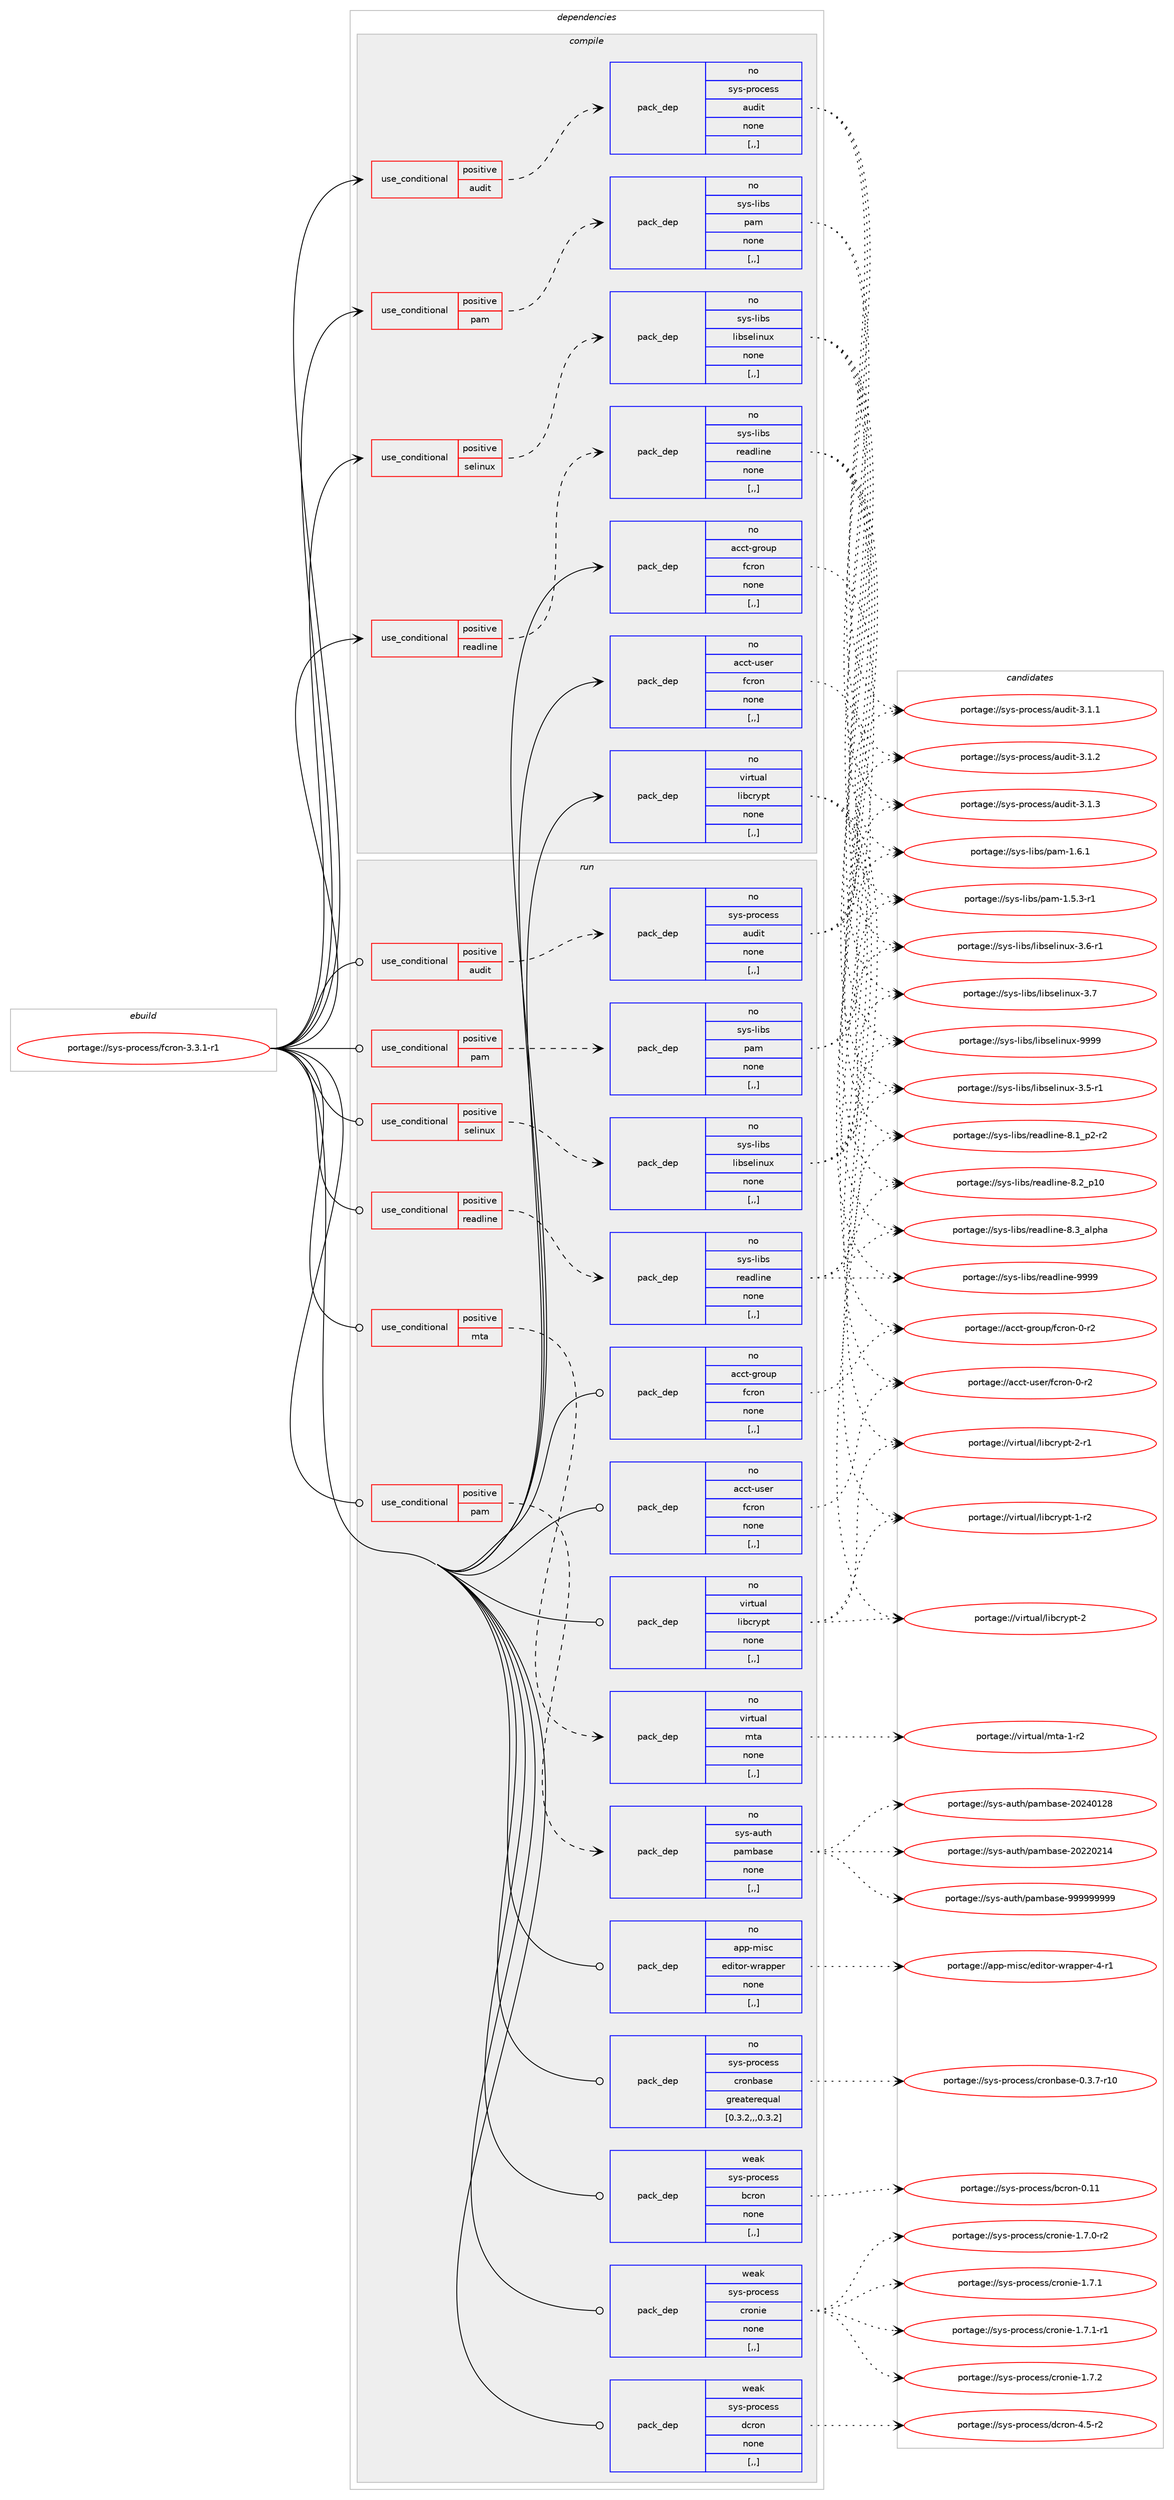 digraph prolog {

# *************
# Graph options
# *************

newrank=true;
concentrate=true;
compound=true;
graph [rankdir=LR,fontname=Helvetica,fontsize=10,ranksep=1.5];#, ranksep=2.5, nodesep=0.2];
edge  [arrowhead=vee];
node  [fontname=Helvetica,fontsize=10];

# **********
# The ebuild
# **********

subgraph cluster_leftcol {
color=gray;
rank=same;
label=<<i>ebuild</i>>;
id [label="portage://sys-process/fcron-3.3.1-r1", color=red, width=4, href="../sys-process/fcron-3.3.1-r1.svg"];
}

# ****************
# The dependencies
# ****************

subgraph cluster_midcol {
color=gray;
label=<<i>dependencies</i>>;
subgraph cluster_compile {
fillcolor="#eeeeee";
style=filled;
label=<<i>compile</i>>;
subgraph cond115673 {
dependency433498 [label=<<TABLE BORDER="0" CELLBORDER="1" CELLSPACING="0" CELLPADDING="4"><TR><TD ROWSPAN="3" CELLPADDING="10">use_conditional</TD></TR><TR><TD>positive</TD></TR><TR><TD>audit</TD></TR></TABLE>>, shape=none, color=red];
subgraph pack314890 {
dependency433499 [label=<<TABLE BORDER="0" CELLBORDER="1" CELLSPACING="0" CELLPADDING="4" WIDTH="220"><TR><TD ROWSPAN="6" CELLPADDING="30">pack_dep</TD></TR><TR><TD WIDTH="110">no</TD></TR><TR><TD>sys-process</TD></TR><TR><TD>audit</TD></TR><TR><TD>none</TD></TR><TR><TD>[,,]</TD></TR></TABLE>>, shape=none, color=blue];
}
dependency433498:e -> dependency433499:w [weight=20,style="dashed",arrowhead="vee"];
}
id:e -> dependency433498:w [weight=20,style="solid",arrowhead="vee"];
subgraph cond115674 {
dependency433500 [label=<<TABLE BORDER="0" CELLBORDER="1" CELLSPACING="0" CELLPADDING="4"><TR><TD ROWSPAN="3" CELLPADDING="10">use_conditional</TD></TR><TR><TD>positive</TD></TR><TR><TD>pam</TD></TR></TABLE>>, shape=none, color=red];
subgraph pack314891 {
dependency433501 [label=<<TABLE BORDER="0" CELLBORDER="1" CELLSPACING="0" CELLPADDING="4" WIDTH="220"><TR><TD ROWSPAN="6" CELLPADDING="30">pack_dep</TD></TR><TR><TD WIDTH="110">no</TD></TR><TR><TD>sys-libs</TD></TR><TR><TD>pam</TD></TR><TR><TD>none</TD></TR><TR><TD>[,,]</TD></TR></TABLE>>, shape=none, color=blue];
}
dependency433500:e -> dependency433501:w [weight=20,style="dashed",arrowhead="vee"];
}
id:e -> dependency433500:w [weight=20,style="solid",arrowhead="vee"];
subgraph cond115675 {
dependency433502 [label=<<TABLE BORDER="0" CELLBORDER="1" CELLSPACING="0" CELLPADDING="4"><TR><TD ROWSPAN="3" CELLPADDING="10">use_conditional</TD></TR><TR><TD>positive</TD></TR><TR><TD>readline</TD></TR></TABLE>>, shape=none, color=red];
subgraph pack314892 {
dependency433503 [label=<<TABLE BORDER="0" CELLBORDER="1" CELLSPACING="0" CELLPADDING="4" WIDTH="220"><TR><TD ROWSPAN="6" CELLPADDING="30">pack_dep</TD></TR><TR><TD WIDTH="110">no</TD></TR><TR><TD>sys-libs</TD></TR><TR><TD>readline</TD></TR><TR><TD>none</TD></TR><TR><TD>[,,]</TD></TR></TABLE>>, shape=none, color=blue];
}
dependency433502:e -> dependency433503:w [weight=20,style="dashed",arrowhead="vee"];
}
id:e -> dependency433502:w [weight=20,style="solid",arrowhead="vee"];
subgraph cond115676 {
dependency433504 [label=<<TABLE BORDER="0" CELLBORDER="1" CELLSPACING="0" CELLPADDING="4"><TR><TD ROWSPAN="3" CELLPADDING="10">use_conditional</TD></TR><TR><TD>positive</TD></TR><TR><TD>selinux</TD></TR></TABLE>>, shape=none, color=red];
subgraph pack314893 {
dependency433505 [label=<<TABLE BORDER="0" CELLBORDER="1" CELLSPACING="0" CELLPADDING="4" WIDTH="220"><TR><TD ROWSPAN="6" CELLPADDING="30">pack_dep</TD></TR><TR><TD WIDTH="110">no</TD></TR><TR><TD>sys-libs</TD></TR><TR><TD>libselinux</TD></TR><TR><TD>none</TD></TR><TR><TD>[,,]</TD></TR></TABLE>>, shape=none, color=blue];
}
dependency433504:e -> dependency433505:w [weight=20,style="dashed",arrowhead="vee"];
}
id:e -> dependency433504:w [weight=20,style="solid",arrowhead="vee"];
subgraph pack314894 {
dependency433506 [label=<<TABLE BORDER="0" CELLBORDER="1" CELLSPACING="0" CELLPADDING="4" WIDTH="220"><TR><TD ROWSPAN="6" CELLPADDING="30">pack_dep</TD></TR><TR><TD WIDTH="110">no</TD></TR><TR><TD>acct-group</TD></TR><TR><TD>fcron</TD></TR><TR><TD>none</TD></TR><TR><TD>[,,]</TD></TR></TABLE>>, shape=none, color=blue];
}
id:e -> dependency433506:w [weight=20,style="solid",arrowhead="vee"];
subgraph pack314895 {
dependency433507 [label=<<TABLE BORDER="0" CELLBORDER="1" CELLSPACING="0" CELLPADDING="4" WIDTH="220"><TR><TD ROWSPAN="6" CELLPADDING="30">pack_dep</TD></TR><TR><TD WIDTH="110">no</TD></TR><TR><TD>acct-user</TD></TR><TR><TD>fcron</TD></TR><TR><TD>none</TD></TR><TR><TD>[,,]</TD></TR></TABLE>>, shape=none, color=blue];
}
id:e -> dependency433507:w [weight=20,style="solid",arrowhead="vee"];
subgraph pack314896 {
dependency433508 [label=<<TABLE BORDER="0" CELLBORDER="1" CELLSPACING="0" CELLPADDING="4" WIDTH="220"><TR><TD ROWSPAN="6" CELLPADDING="30">pack_dep</TD></TR><TR><TD WIDTH="110">no</TD></TR><TR><TD>virtual</TD></TR><TR><TD>libcrypt</TD></TR><TR><TD>none</TD></TR><TR><TD>[,,]</TD></TR></TABLE>>, shape=none, color=blue];
}
id:e -> dependency433508:w [weight=20,style="solid",arrowhead="vee"];
}
subgraph cluster_compileandrun {
fillcolor="#eeeeee";
style=filled;
label=<<i>compile and run</i>>;
}
subgraph cluster_run {
fillcolor="#eeeeee";
style=filled;
label=<<i>run</i>>;
subgraph cond115677 {
dependency433509 [label=<<TABLE BORDER="0" CELLBORDER="1" CELLSPACING="0" CELLPADDING="4"><TR><TD ROWSPAN="3" CELLPADDING="10">use_conditional</TD></TR><TR><TD>positive</TD></TR><TR><TD>audit</TD></TR></TABLE>>, shape=none, color=red];
subgraph pack314897 {
dependency433510 [label=<<TABLE BORDER="0" CELLBORDER="1" CELLSPACING="0" CELLPADDING="4" WIDTH="220"><TR><TD ROWSPAN="6" CELLPADDING="30">pack_dep</TD></TR><TR><TD WIDTH="110">no</TD></TR><TR><TD>sys-process</TD></TR><TR><TD>audit</TD></TR><TR><TD>none</TD></TR><TR><TD>[,,]</TD></TR></TABLE>>, shape=none, color=blue];
}
dependency433509:e -> dependency433510:w [weight=20,style="dashed",arrowhead="vee"];
}
id:e -> dependency433509:w [weight=20,style="solid",arrowhead="odot"];
subgraph cond115678 {
dependency433511 [label=<<TABLE BORDER="0" CELLBORDER="1" CELLSPACING="0" CELLPADDING="4"><TR><TD ROWSPAN="3" CELLPADDING="10">use_conditional</TD></TR><TR><TD>positive</TD></TR><TR><TD>mta</TD></TR></TABLE>>, shape=none, color=red];
subgraph pack314898 {
dependency433512 [label=<<TABLE BORDER="0" CELLBORDER="1" CELLSPACING="0" CELLPADDING="4" WIDTH="220"><TR><TD ROWSPAN="6" CELLPADDING="30">pack_dep</TD></TR><TR><TD WIDTH="110">no</TD></TR><TR><TD>virtual</TD></TR><TR><TD>mta</TD></TR><TR><TD>none</TD></TR><TR><TD>[,,]</TD></TR></TABLE>>, shape=none, color=blue];
}
dependency433511:e -> dependency433512:w [weight=20,style="dashed",arrowhead="vee"];
}
id:e -> dependency433511:w [weight=20,style="solid",arrowhead="odot"];
subgraph cond115679 {
dependency433513 [label=<<TABLE BORDER="0" CELLBORDER="1" CELLSPACING="0" CELLPADDING="4"><TR><TD ROWSPAN="3" CELLPADDING="10">use_conditional</TD></TR><TR><TD>positive</TD></TR><TR><TD>pam</TD></TR></TABLE>>, shape=none, color=red];
subgraph pack314899 {
dependency433514 [label=<<TABLE BORDER="0" CELLBORDER="1" CELLSPACING="0" CELLPADDING="4" WIDTH="220"><TR><TD ROWSPAN="6" CELLPADDING="30">pack_dep</TD></TR><TR><TD WIDTH="110">no</TD></TR><TR><TD>sys-auth</TD></TR><TR><TD>pambase</TD></TR><TR><TD>none</TD></TR><TR><TD>[,,]</TD></TR></TABLE>>, shape=none, color=blue];
}
dependency433513:e -> dependency433514:w [weight=20,style="dashed",arrowhead="vee"];
}
id:e -> dependency433513:w [weight=20,style="solid",arrowhead="odot"];
subgraph cond115680 {
dependency433515 [label=<<TABLE BORDER="0" CELLBORDER="1" CELLSPACING="0" CELLPADDING="4"><TR><TD ROWSPAN="3" CELLPADDING="10">use_conditional</TD></TR><TR><TD>positive</TD></TR><TR><TD>pam</TD></TR></TABLE>>, shape=none, color=red];
subgraph pack314900 {
dependency433516 [label=<<TABLE BORDER="0" CELLBORDER="1" CELLSPACING="0" CELLPADDING="4" WIDTH="220"><TR><TD ROWSPAN="6" CELLPADDING="30">pack_dep</TD></TR><TR><TD WIDTH="110">no</TD></TR><TR><TD>sys-libs</TD></TR><TR><TD>pam</TD></TR><TR><TD>none</TD></TR><TR><TD>[,,]</TD></TR></TABLE>>, shape=none, color=blue];
}
dependency433515:e -> dependency433516:w [weight=20,style="dashed",arrowhead="vee"];
}
id:e -> dependency433515:w [weight=20,style="solid",arrowhead="odot"];
subgraph cond115681 {
dependency433517 [label=<<TABLE BORDER="0" CELLBORDER="1" CELLSPACING="0" CELLPADDING="4"><TR><TD ROWSPAN="3" CELLPADDING="10">use_conditional</TD></TR><TR><TD>positive</TD></TR><TR><TD>readline</TD></TR></TABLE>>, shape=none, color=red];
subgraph pack314901 {
dependency433518 [label=<<TABLE BORDER="0" CELLBORDER="1" CELLSPACING="0" CELLPADDING="4" WIDTH="220"><TR><TD ROWSPAN="6" CELLPADDING="30">pack_dep</TD></TR><TR><TD WIDTH="110">no</TD></TR><TR><TD>sys-libs</TD></TR><TR><TD>readline</TD></TR><TR><TD>none</TD></TR><TR><TD>[,,]</TD></TR></TABLE>>, shape=none, color=blue];
}
dependency433517:e -> dependency433518:w [weight=20,style="dashed",arrowhead="vee"];
}
id:e -> dependency433517:w [weight=20,style="solid",arrowhead="odot"];
subgraph cond115682 {
dependency433519 [label=<<TABLE BORDER="0" CELLBORDER="1" CELLSPACING="0" CELLPADDING="4"><TR><TD ROWSPAN="3" CELLPADDING="10">use_conditional</TD></TR><TR><TD>positive</TD></TR><TR><TD>selinux</TD></TR></TABLE>>, shape=none, color=red];
subgraph pack314902 {
dependency433520 [label=<<TABLE BORDER="0" CELLBORDER="1" CELLSPACING="0" CELLPADDING="4" WIDTH="220"><TR><TD ROWSPAN="6" CELLPADDING="30">pack_dep</TD></TR><TR><TD WIDTH="110">no</TD></TR><TR><TD>sys-libs</TD></TR><TR><TD>libselinux</TD></TR><TR><TD>none</TD></TR><TR><TD>[,,]</TD></TR></TABLE>>, shape=none, color=blue];
}
dependency433519:e -> dependency433520:w [weight=20,style="dashed",arrowhead="vee"];
}
id:e -> dependency433519:w [weight=20,style="solid",arrowhead="odot"];
subgraph pack314903 {
dependency433521 [label=<<TABLE BORDER="0" CELLBORDER="1" CELLSPACING="0" CELLPADDING="4" WIDTH="220"><TR><TD ROWSPAN="6" CELLPADDING="30">pack_dep</TD></TR><TR><TD WIDTH="110">no</TD></TR><TR><TD>acct-group</TD></TR><TR><TD>fcron</TD></TR><TR><TD>none</TD></TR><TR><TD>[,,]</TD></TR></TABLE>>, shape=none, color=blue];
}
id:e -> dependency433521:w [weight=20,style="solid",arrowhead="odot"];
subgraph pack314904 {
dependency433522 [label=<<TABLE BORDER="0" CELLBORDER="1" CELLSPACING="0" CELLPADDING="4" WIDTH="220"><TR><TD ROWSPAN="6" CELLPADDING="30">pack_dep</TD></TR><TR><TD WIDTH="110">no</TD></TR><TR><TD>acct-user</TD></TR><TR><TD>fcron</TD></TR><TR><TD>none</TD></TR><TR><TD>[,,]</TD></TR></TABLE>>, shape=none, color=blue];
}
id:e -> dependency433522:w [weight=20,style="solid",arrowhead="odot"];
subgraph pack314905 {
dependency433523 [label=<<TABLE BORDER="0" CELLBORDER="1" CELLSPACING="0" CELLPADDING="4" WIDTH="220"><TR><TD ROWSPAN="6" CELLPADDING="30">pack_dep</TD></TR><TR><TD WIDTH="110">no</TD></TR><TR><TD>app-misc</TD></TR><TR><TD>editor-wrapper</TD></TR><TR><TD>none</TD></TR><TR><TD>[,,]</TD></TR></TABLE>>, shape=none, color=blue];
}
id:e -> dependency433523:w [weight=20,style="solid",arrowhead="odot"];
subgraph pack314906 {
dependency433524 [label=<<TABLE BORDER="0" CELLBORDER="1" CELLSPACING="0" CELLPADDING="4" WIDTH="220"><TR><TD ROWSPAN="6" CELLPADDING="30">pack_dep</TD></TR><TR><TD WIDTH="110">no</TD></TR><TR><TD>sys-process</TD></TR><TR><TD>cronbase</TD></TR><TR><TD>greaterequal</TD></TR><TR><TD>[0.3.2,,,0.3.2]</TD></TR></TABLE>>, shape=none, color=blue];
}
id:e -> dependency433524:w [weight=20,style="solid",arrowhead="odot"];
subgraph pack314907 {
dependency433525 [label=<<TABLE BORDER="0" CELLBORDER="1" CELLSPACING="0" CELLPADDING="4" WIDTH="220"><TR><TD ROWSPAN="6" CELLPADDING="30">pack_dep</TD></TR><TR><TD WIDTH="110">no</TD></TR><TR><TD>virtual</TD></TR><TR><TD>libcrypt</TD></TR><TR><TD>none</TD></TR><TR><TD>[,,]</TD></TR></TABLE>>, shape=none, color=blue];
}
id:e -> dependency433525:w [weight=20,style="solid",arrowhead="odot"];
subgraph pack314908 {
dependency433526 [label=<<TABLE BORDER="0" CELLBORDER="1" CELLSPACING="0" CELLPADDING="4" WIDTH="220"><TR><TD ROWSPAN="6" CELLPADDING="30">pack_dep</TD></TR><TR><TD WIDTH="110">weak</TD></TR><TR><TD>sys-process</TD></TR><TR><TD>bcron</TD></TR><TR><TD>none</TD></TR><TR><TD>[,,]</TD></TR></TABLE>>, shape=none, color=blue];
}
id:e -> dependency433526:w [weight=20,style="solid",arrowhead="odot"];
subgraph pack314909 {
dependency433527 [label=<<TABLE BORDER="0" CELLBORDER="1" CELLSPACING="0" CELLPADDING="4" WIDTH="220"><TR><TD ROWSPAN="6" CELLPADDING="30">pack_dep</TD></TR><TR><TD WIDTH="110">weak</TD></TR><TR><TD>sys-process</TD></TR><TR><TD>cronie</TD></TR><TR><TD>none</TD></TR><TR><TD>[,,]</TD></TR></TABLE>>, shape=none, color=blue];
}
id:e -> dependency433527:w [weight=20,style="solid",arrowhead="odot"];
subgraph pack314910 {
dependency433528 [label=<<TABLE BORDER="0" CELLBORDER="1" CELLSPACING="0" CELLPADDING="4" WIDTH="220"><TR><TD ROWSPAN="6" CELLPADDING="30">pack_dep</TD></TR><TR><TD WIDTH="110">weak</TD></TR><TR><TD>sys-process</TD></TR><TR><TD>dcron</TD></TR><TR><TD>none</TD></TR><TR><TD>[,,]</TD></TR></TABLE>>, shape=none, color=blue];
}
id:e -> dependency433528:w [weight=20,style="solid",arrowhead="odot"];
}
}

# **************
# The candidates
# **************

subgraph cluster_choices {
rank=same;
color=gray;
label=<<i>candidates</i>>;

subgraph choice314890 {
color=black;
nodesep=1;
choice11512111545112114111991011151154797117100105116455146494649 [label="portage://sys-process/audit-3.1.1", color=red, width=4,href="../sys-process/audit-3.1.1.svg"];
choice11512111545112114111991011151154797117100105116455146494650 [label="portage://sys-process/audit-3.1.2", color=red, width=4,href="../sys-process/audit-3.1.2.svg"];
choice11512111545112114111991011151154797117100105116455146494651 [label="portage://sys-process/audit-3.1.3", color=red, width=4,href="../sys-process/audit-3.1.3.svg"];
dependency433499:e -> choice11512111545112114111991011151154797117100105116455146494649:w [style=dotted,weight="100"];
dependency433499:e -> choice11512111545112114111991011151154797117100105116455146494650:w [style=dotted,weight="100"];
dependency433499:e -> choice11512111545112114111991011151154797117100105116455146494651:w [style=dotted,weight="100"];
}
subgraph choice314891 {
color=black;
nodesep=1;
choice115121115451081059811547112971094549465346514511449 [label="portage://sys-libs/pam-1.5.3-r1", color=red, width=4,href="../sys-libs/pam-1.5.3-r1.svg"];
choice11512111545108105981154711297109454946544649 [label="portage://sys-libs/pam-1.6.1", color=red, width=4,href="../sys-libs/pam-1.6.1.svg"];
dependency433501:e -> choice115121115451081059811547112971094549465346514511449:w [style=dotted,weight="100"];
dependency433501:e -> choice11512111545108105981154711297109454946544649:w [style=dotted,weight="100"];
}
subgraph choice314892 {
color=black;
nodesep=1;
choice115121115451081059811547114101971001081051101014556464995112504511450 [label="portage://sys-libs/readline-8.1_p2-r2", color=red, width=4,href="../sys-libs/readline-8.1_p2-r2.svg"];
choice1151211154510810598115471141019710010810511010145564650951124948 [label="portage://sys-libs/readline-8.2_p10", color=red, width=4,href="../sys-libs/readline-8.2_p10.svg"];
choice1151211154510810598115471141019710010810511010145564651959710811210497 [label="portage://sys-libs/readline-8.3_alpha", color=red, width=4,href="../sys-libs/readline-8.3_alpha.svg"];
choice115121115451081059811547114101971001081051101014557575757 [label="portage://sys-libs/readline-9999", color=red, width=4,href="../sys-libs/readline-9999.svg"];
dependency433503:e -> choice115121115451081059811547114101971001081051101014556464995112504511450:w [style=dotted,weight="100"];
dependency433503:e -> choice1151211154510810598115471141019710010810511010145564650951124948:w [style=dotted,weight="100"];
dependency433503:e -> choice1151211154510810598115471141019710010810511010145564651959710811210497:w [style=dotted,weight="100"];
dependency433503:e -> choice115121115451081059811547114101971001081051101014557575757:w [style=dotted,weight="100"];
}
subgraph choice314893 {
color=black;
nodesep=1;
choice11512111545108105981154710810598115101108105110117120455146534511449 [label="portage://sys-libs/libselinux-3.5-r1", color=red, width=4,href="../sys-libs/libselinux-3.5-r1.svg"];
choice11512111545108105981154710810598115101108105110117120455146544511449 [label="portage://sys-libs/libselinux-3.6-r1", color=red, width=4,href="../sys-libs/libselinux-3.6-r1.svg"];
choice1151211154510810598115471081059811510110810511011712045514655 [label="portage://sys-libs/libselinux-3.7", color=red, width=4,href="../sys-libs/libselinux-3.7.svg"];
choice115121115451081059811547108105981151011081051101171204557575757 [label="portage://sys-libs/libselinux-9999", color=red, width=4,href="../sys-libs/libselinux-9999.svg"];
dependency433505:e -> choice11512111545108105981154710810598115101108105110117120455146534511449:w [style=dotted,weight="100"];
dependency433505:e -> choice11512111545108105981154710810598115101108105110117120455146544511449:w [style=dotted,weight="100"];
dependency433505:e -> choice1151211154510810598115471081059811510110810511011712045514655:w [style=dotted,weight="100"];
dependency433505:e -> choice115121115451081059811547108105981151011081051101171204557575757:w [style=dotted,weight="100"];
}
subgraph choice314894 {
color=black;
nodesep=1;
choice97999911645103114111117112471029911411111045484511450 [label="portage://acct-group/fcron-0-r2", color=red, width=4,href="../acct-group/fcron-0-r2.svg"];
dependency433506:e -> choice97999911645103114111117112471029911411111045484511450:w [style=dotted,weight="100"];
}
subgraph choice314895 {
color=black;
nodesep=1;
choice97999911645117115101114471029911411111045484511450 [label="portage://acct-user/fcron-0-r2", color=red, width=4,href="../acct-user/fcron-0-r2.svg"];
dependency433507:e -> choice97999911645117115101114471029911411111045484511450:w [style=dotted,weight="100"];
}
subgraph choice314896 {
color=black;
nodesep=1;
choice1181051141161179710847108105989911412111211645494511450 [label="portage://virtual/libcrypt-1-r2", color=red, width=4,href="../virtual/libcrypt-1-r2.svg"];
choice118105114116117971084710810598991141211121164550 [label="portage://virtual/libcrypt-2", color=red, width=4,href="../virtual/libcrypt-2.svg"];
choice1181051141161179710847108105989911412111211645504511449 [label="portage://virtual/libcrypt-2-r1", color=red, width=4,href="../virtual/libcrypt-2-r1.svg"];
dependency433508:e -> choice1181051141161179710847108105989911412111211645494511450:w [style=dotted,weight="100"];
dependency433508:e -> choice118105114116117971084710810598991141211121164550:w [style=dotted,weight="100"];
dependency433508:e -> choice1181051141161179710847108105989911412111211645504511449:w [style=dotted,weight="100"];
}
subgraph choice314897 {
color=black;
nodesep=1;
choice11512111545112114111991011151154797117100105116455146494649 [label="portage://sys-process/audit-3.1.1", color=red, width=4,href="../sys-process/audit-3.1.1.svg"];
choice11512111545112114111991011151154797117100105116455146494650 [label="portage://sys-process/audit-3.1.2", color=red, width=4,href="../sys-process/audit-3.1.2.svg"];
choice11512111545112114111991011151154797117100105116455146494651 [label="portage://sys-process/audit-3.1.3", color=red, width=4,href="../sys-process/audit-3.1.3.svg"];
dependency433510:e -> choice11512111545112114111991011151154797117100105116455146494649:w [style=dotted,weight="100"];
dependency433510:e -> choice11512111545112114111991011151154797117100105116455146494650:w [style=dotted,weight="100"];
dependency433510:e -> choice11512111545112114111991011151154797117100105116455146494651:w [style=dotted,weight="100"];
}
subgraph choice314898 {
color=black;
nodesep=1;
choice11810511411611797108471091169745494511450 [label="portage://virtual/mta-1-r2", color=red, width=4,href="../virtual/mta-1-r2.svg"];
dependency433512:e -> choice11810511411611797108471091169745494511450:w [style=dotted,weight="100"];
}
subgraph choice314899 {
color=black;
nodesep=1;
choice115121115459711711610447112971099897115101455048505048504952 [label="portage://sys-auth/pambase-20220214", color=red, width=4,href="../sys-auth/pambase-20220214.svg"];
choice115121115459711711610447112971099897115101455048505248495056 [label="portage://sys-auth/pambase-20240128", color=red, width=4,href="../sys-auth/pambase-20240128.svg"];
choice11512111545971171161044711297109989711510145575757575757575757 [label="portage://sys-auth/pambase-999999999", color=red, width=4,href="../sys-auth/pambase-999999999.svg"];
dependency433514:e -> choice115121115459711711610447112971099897115101455048505048504952:w [style=dotted,weight="100"];
dependency433514:e -> choice115121115459711711610447112971099897115101455048505248495056:w [style=dotted,weight="100"];
dependency433514:e -> choice11512111545971171161044711297109989711510145575757575757575757:w [style=dotted,weight="100"];
}
subgraph choice314900 {
color=black;
nodesep=1;
choice115121115451081059811547112971094549465346514511449 [label="portage://sys-libs/pam-1.5.3-r1", color=red, width=4,href="../sys-libs/pam-1.5.3-r1.svg"];
choice11512111545108105981154711297109454946544649 [label="portage://sys-libs/pam-1.6.1", color=red, width=4,href="../sys-libs/pam-1.6.1.svg"];
dependency433516:e -> choice115121115451081059811547112971094549465346514511449:w [style=dotted,weight="100"];
dependency433516:e -> choice11512111545108105981154711297109454946544649:w [style=dotted,weight="100"];
}
subgraph choice314901 {
color=black;
nodesep=1;
choice115121115451081059811547114101971001081051101014556464995112504511450 [label="portage://sys-libs/readline-8.1_p2-r2", color=red, width=4,href="../sys-libs/readline-8.1_p2-r2.svg"];
choice1151211154510810598115471141019710010810511010145564650951124948 [label="portage://sys-libs/readline-8.2_p10", color=red, width=4,href="../sys-libs/readline-8.2_p10.svg"];
choice1151211154510810598115471141019710010810511010145564651959710811210497 [label="portage://sys-libs/readline-8.3_alpha", color=red, width=4,href="../sys-libs/readline-8.3_alpha.svg"];
choice115121115451081059811547114101971001081051101014557575757 [label="portage://sys-libs/readline-9999", color=red, width=4,href="../sys-libs/readline-9999.svg"];
dependency433518:e -> choice115121115451081059811547114101971001081051101014556464995112504511450:w [style=dotted,weight="100"];
dependency433518:e -> choice1151211154510810598115471141019710010810511010145564650951124948:w [style=dotted,weight="100"];
dependency433518:e -> choice1151211154510810598115471141019710010810511010145564651959710811210497:w [style=dotted,weight="100"];
dependency433518:e -> choice115121115451081059811547114101971001081051101014557575757:w [style=dotted,weight="100"];
}
subgraph choice314902 {
color=black;
nodesep=1;
choice11512111545108105981154710810598115101108105110117120455146534511449 [label="portage://sys-libs/libselinux-3.5-r1", color=red, width=4,href="../sys-libs/libselinux-3.5-r1.svg"];
choice11512111545108105981154710810598115101108105110117120455146544511449 [label="portage://sys-libs/libselinux-3.6-r1", color=red, width=4,href="../sys-libs/libselinux-3.6-r1.svg"];
choice1151211154510810598115471081059811510110810511011712045514655 [label="portage://sys-libs/libselinux-3.7", color=red, width=4,href="../sys-libs/libselinux-3.7.svg"];
choice115121115451081059811547108105981151011081051101171204557575757 [label="portage://sys-libs/libselinux-9999", color=red, width=4,href="../sys-libs/libselinux-9999.svg"];
dependency433520:e -> choice11512111545108105981154710810598115101108105110117120455146534511449:w [style=dotted,weight="100"];
dependency433520:e -> choice11512111545108105981154710810598115101108105110117120455146544511449:w [style=dotted,weight="100"];
dependency433520:e -> choice1151211154510810598115471081059811510110810511011712045514655:w [style=dotted,weight="100"];
dependency433520:e -> choice115121115451081059811547108105981151011081051101171204557575757:w [style=dotted,weight="100"];
}
subgraph choice314903 {
color=black;
nodesep=1;
choice97999911645103114111117112471029911411111045484511450 [label="portage://acct-group/fcron-0-r2", color=red, width=4,href="../acct-group/fcron-0-r2.svg"];
dependency433521:e -> choice97999911645103114111117112471029911411111045484511450:w [style=dotted,weight="100"];
}
subgraph choice314904 {
color=black;
nodesep=1;
choice97999911645117115101114471029911411111045484511450 [label="portage://acct-user/fcron-0-r2", color=red, width=4,href="../acct-user/fcron-0-r2.svg"];
dependency433522:e -> choice97999911645117115101114471029911411111045484511450:w [style=dotted,weight="100"];
}
subgraph choice314905 {
color=black;
nodesep=1;
choice97112112451091051159947101100105116111114451191149711211210111445524511449 [label="portage://app-misc/editor-wrapper-4-r1", color=red, width=4,href="../app-misc/editor-wrapper-4-r1.svg"];
dependency433523:e -> choice97112112451091051159947101100105116111114451191149711211210111445524511449:w [style=dotted,weight="100"];
}
subgraph choice314906 {
color=black;
nodesep=1;
choice115121115451121141119910111511547991141111109897115101454846514655451144948 [label="portage://sys-process/cronbase-0.3.7-r10", color=red, width=4,href="../sys-process/cronbase-0.3.7-r10.svg"];
dependency433524:e -> choice115121115451121141119910111511547991141111109897115101454846514655451144948:w [style=dotted,weight="100"];
}
subgraph choice314907 {
color=black;
nodesep=1;
choice1181051141161179710847108105989911412111211645494511450 [label="portage://virtual/libcrypt-1-r2", color=red, width=4,href="../virtual/libcrypt-1-r2.svg"];
choice118105114116117971084710810598991141211121164550 [label="portage://virtual/libcrypt-2", color=red, width=4,href="../virtual/libcrypt-2.svg"];
choice1181051141161179710847108105989911412111211645504511449 [label="portage://virtual/libcrypt-2-r1", color=red, width=4,href="../virtual/libcrypt-2-r1.svg"];
dependency433525:e -> choice1181051141161179710847108105989911412111211645494511450:w [style=dotted,weight="100"];
dependency433525:e -> choice118105114116117971084710810598991141211121164550:w [style=dotted,weight="100"];
dependency433525:e -> choice1181051141161179710847108105989911412111211645504511449:w [style=dotted,weight="100"];
}
subgraph choice314908 {
color=black;
nodesep=1;
choice11512111545112114111991011151154798991141111104548464949 [label="portage://sys-process/bcron-0.11", color=red, width=4,href="../sys-process/bcron-0.11.svg"];
dependency433526:e -> choice11512111545112114111991011151154798991141111104548464949:w [style=dotted,weight="100"];
}
subgraph choice314909 {
color=black;
nodesep=1;
choice115121115451121141119910111511547991141111101051014549465546484511450 [label="portage://sys-process/cronie-1.7.0-r2", color=red, width=4,href="../sys-process/cronie-1.7.0-r2.svg"];
choice11512111545112114111991011151154799114111110105101454946554649 [label="portage://sys-process/cronie-1.7.1", color=red, width=4,href="../sys-process/cronie-1.7.1.svg"];
choice115121115451121141119910111511547991141111101051014549465546494511449 [label="portage://sys-process/cronie-1.7.1-r1", color=red, width=4,href="../sys-process/cronie-1.7.1-r1.svg"];
choice11512111545112114111991011151154799114111110105101454946554650 [label="portage://sys-process/cronie-1.7.2", color=red, width=4,href="../sys-process/cronie-1.7.2.svg"];
dependency433527:e -> choice115121115451121141119910111511547991141111101051014549465546484511450:w [style=dotted,weight="100"];
dependency433527:e -> choice11512111545112114111991011151154799114111110105101454946554649:w [style=dotted,weight="100"];
dependency433527:e -> choice115121115451121141119910111511547991141111101051014549465546494511449:w [style=dotted,weight="100"];
dependency433527:e -> choice11512111545112114111991011151154799114111110105101454946554650:w [style=dotted,weight="100"];
}
subgraph choice314910 {
color=black;
nodesep=1;
choice11512111545112114111991011151154710099114111110455246534511450 [label="portage://sys-process/dcron-4.5-r2", color=red, width=4,href="../sys-process/dcron-4.5-r2.svg"];
dependency433528:e -> choice11512111545112114111991011151154710099114111110455246534511450:w [style=dotted,weight="100"];
}
}

}
